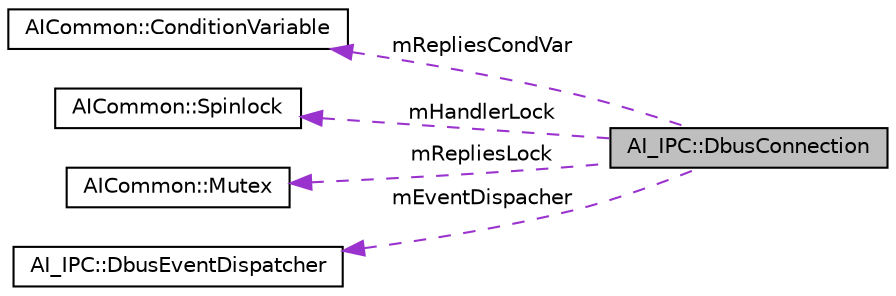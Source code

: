 digraph "AI_IPC::DbusConnection"
{
 // LATEX_PDF_SIZE
  edge [fontname="Helvetica",fontsize="10",labelfontname="Helvetica",labelfontsize="10"];
  node [fontname="Helvetica",fontsize="10",shape=record];
  rankdir="LR";
  Node1 [label="AI_IPC::DbusConnection",height=0.2,width=0.4,color="black", fillcolor="grey75", style="filled", fontcolor="black",tooltip="Wraps a dbus connection pointer and runs the dispatch loop for it."];
  Node2 -> Node1 [dir="back",color="darkorchid3",fontsize="10",style="dashed",label=" mRepliesCondVar" ,fontname="Helvetica"];
  Node2 [label="AICommon::ConditionVariable",height=0.2,width=0.4,color="black", fillcolor="white", style="filled",URL="$classAICommon_1_1ConditionVariable.html",tooltip=" "];
  Node3 -> Node1 [dir="back",color="darkorchid3",fontsize="10",style="dashed",label=" mHandlerLock" ,fontname="Helvetica"];
  Node3 [label="AICommon::Spinlock",height=0.2,width=0.4,color="black", fillcolor="white", style="filled",URL="$classAICommon_1_1Spinlock.html",tooltip=" "];
  Node4 -> Node1 [dir="back",color="darkorchid3",fontsize="10",style="dashed",label=" mRepliesLock" ,fontname="Helvetica"];
  Node4 [label="AICommon::Mutex",height=0.2,width=0.4,color="black", fillcolor="white", style="filled",URL="$classAICommon_1_1Mutex.html",tooltip=" "];
  Node5 -> Node1 [dir="back",color="darkorchid3",fontsize="10",style="dashed",label=" mEventDispacher" ,fontname="Helvetica"];
  Node5 [label="AI_IPC::DbusEventDispatcher",height=0.2,width=0.4,color="black", fillcolor="white", style="filled",URL="$classAI__IPC_1_1DbusEventDispatcher.html",tooltip="Event dispatcher loop, runs the thread that polls on the dbus fds."];
}
